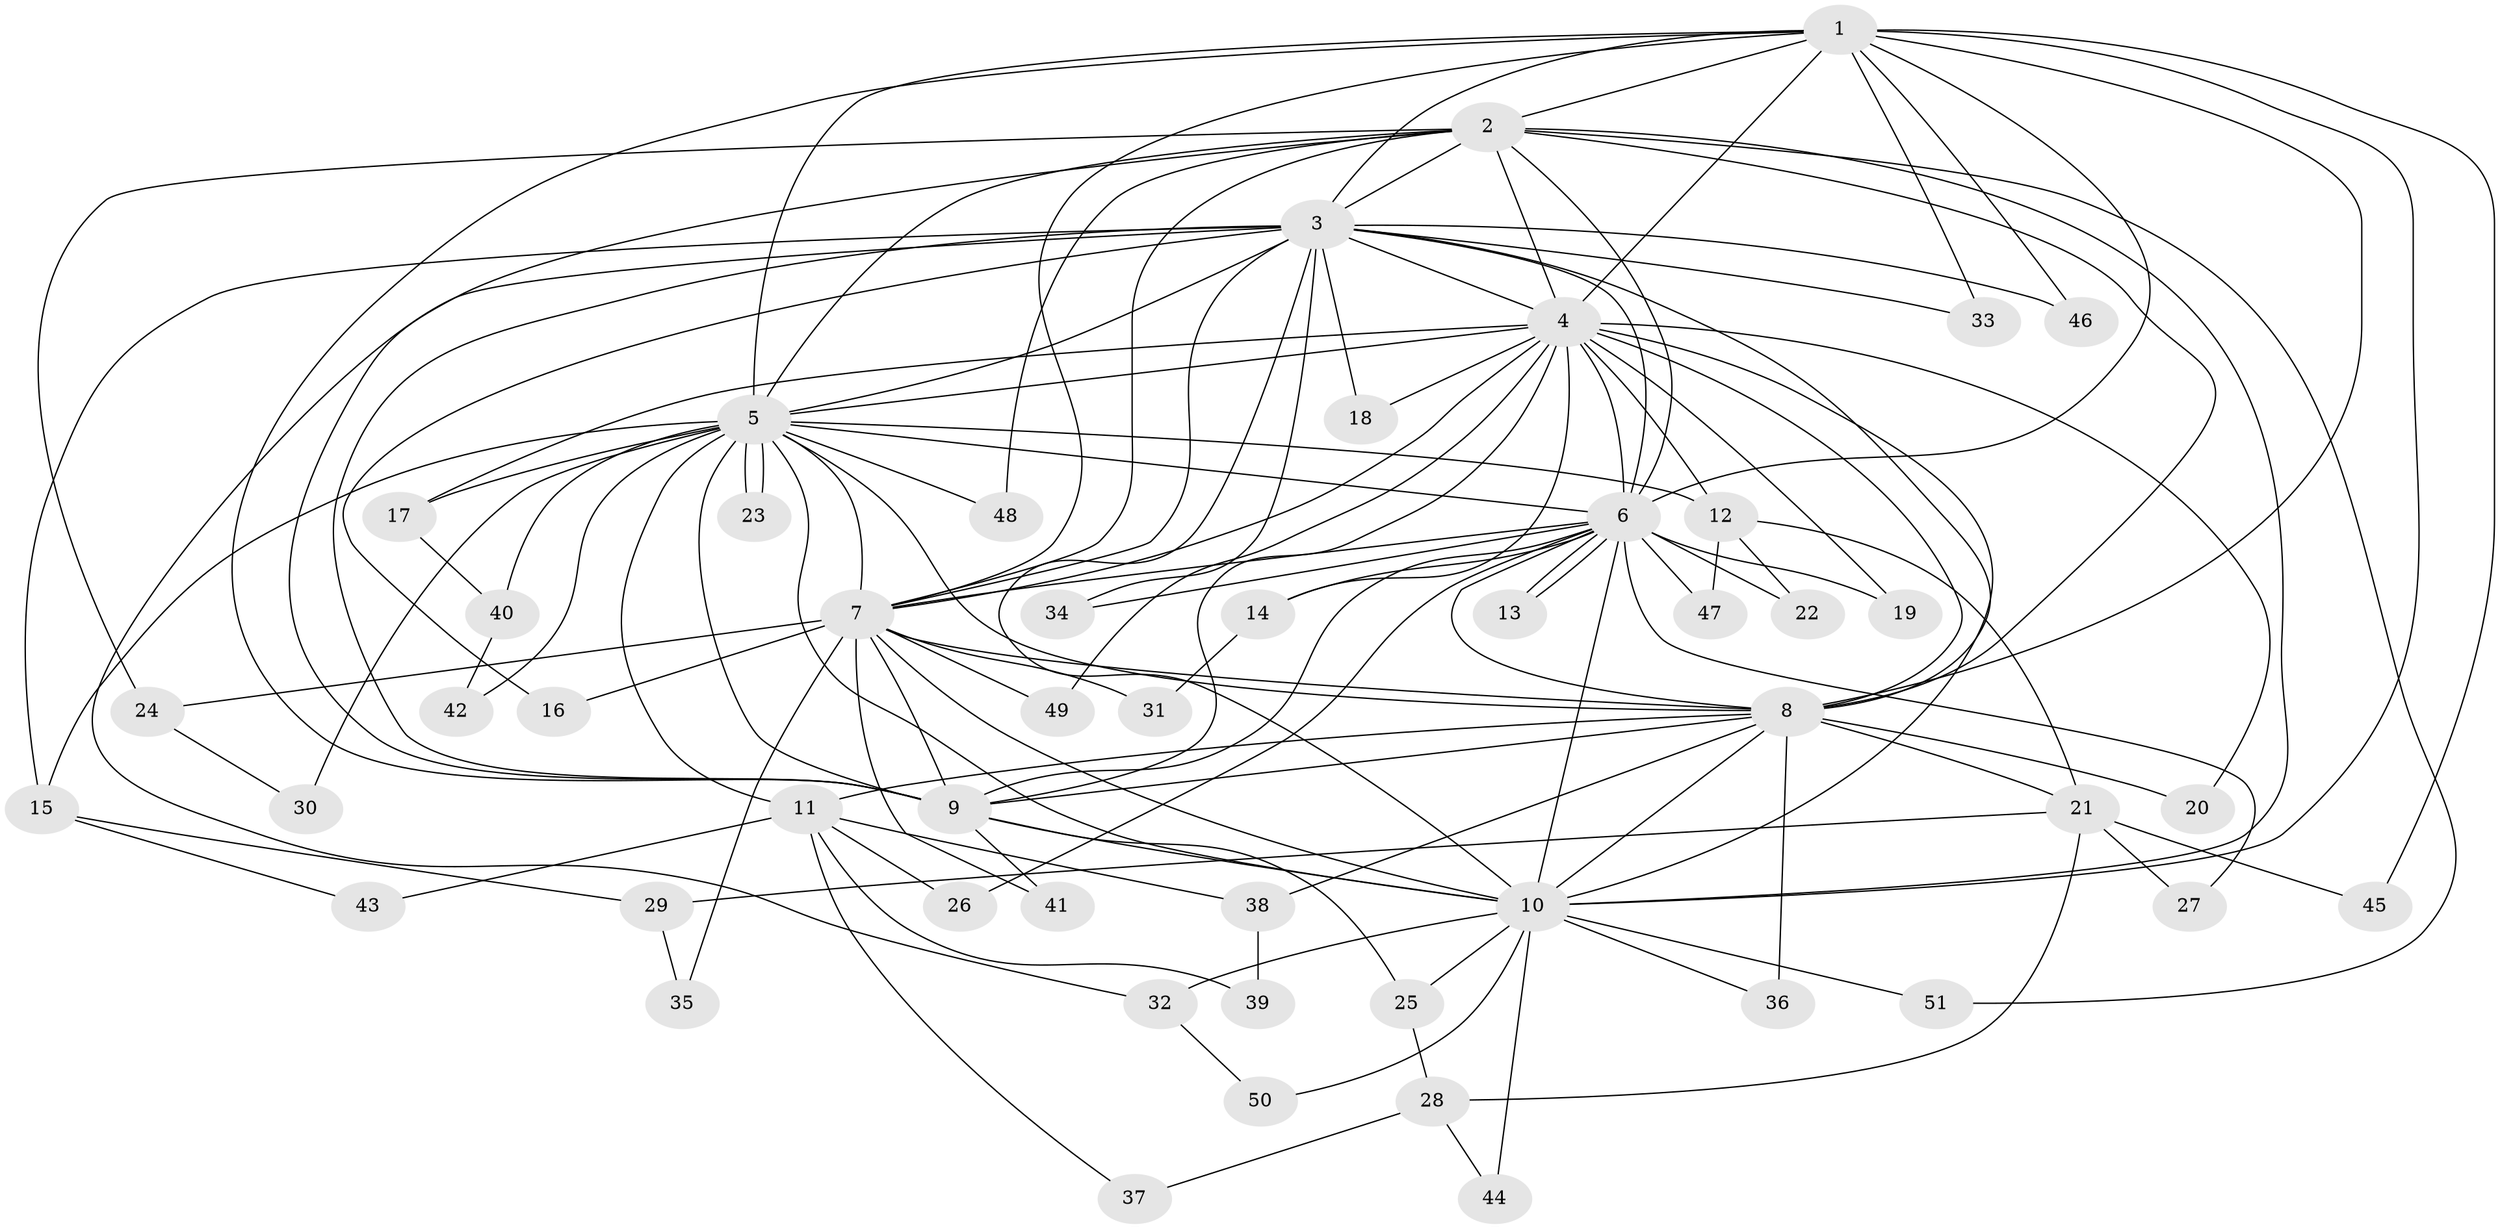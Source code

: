 // Generated by graph-tools (version 1.1) at 2025/01/03/09/25 03:01:18]
// undirected, 51 vertices, 127 edges
graph export_dot {
graph [start="1"]
  node [color=gray90,style=filled];
  1;
  2;
  3;
  4;
  5;
  6;
  7;
  8;
  9;
  10;
  11;
  12;
  13;
  14;
  15;
  16;
  17;
  18;
  19;
  20;
  21;
  22;
  23;
  24;
  25;
  26;
  27;
  28;
  29;
  30;
  31;
  32;
  33;
  34;
  35;
  36;
  37;
  38;
  39;
  40;
  41;
  42;
  43;
  44;
  45;
  46;
  47;
  48;
  49;
  50;
  51;
  1 -- 2;
  1 -- 3;
  1 -- 4;
  1 -- 5;
  1 -- 6;
  1 -- 7;
  1 -- 8;
  1 -- 9;
  1 -- 10;
  1 -- 33;
  1 -- 45;
  1 -- 46;
  2 -- 3;
  2 -- 4;
  2 -- 5;
  2 -- 6;
  2 -- 7;
  2 -- 8;
  2 -- 9;
  2 -- 10;
  2 -- 24;
  2 -- 48;
  2 -- 51;
  3 -- 4;
  3 -- 5;
  3 -- 6;
  3 -- 7;
  3 -- 8;
  3 -- 9;
  3 -- 10;
  3 -- 15;
  3 -- 16;
  3 -- 18;
  3 -- 32;
  3 -- 33;
  3 -- 34;
  3 -- 46;
  4 -- 5;
  4 -- 6;
  4 -- 7;
  4 -- 8;
  4 -- 9;
  4 -- 10;
  4 -- 12;
  4 -- 14;
  4 -- 17;
  4 -- 18;
  4 -- 19;
  4 -- 20;
  4 -- 49;
  5 -- 6;
  5 -- 7;
  5 -- 8;
  5 -- 9;
  5 -- 10;
  5 -- 11;
  5 -- 12;
  5 -- 15;
  5 -- 17;
  5 -- 23;
  5 -- 23;
  5 -- 30;
  5 -- 40;
  5 -- 42;
  5 -- 48;
  6 -- 7;
  6 -- 8;
  6 -- 9;
  6 -- 10;
  6 -- 13;
  6 -- 13;
  6 -- 14;
  6 -- 19;
  6 -- 22;
  6 -- 26;
  6 -- 27;
  6 -- 34;
  6 -- 47;
  7 -- 8;
  7 -- 9;
  7 -- 10;
  7 -- 16;
  7 -- 24;
  7 -- 31;
  7 -- 35;
  7 -- 41;
  7 -- 49;
  8 -- 9;
  8 -- 10;
  8 -- 11;
  8 -- 20;
  8 -- 21;
  8 -- 36;
  8 -- 38;
  9 -- 10;
  9 -- 25;
  9 -- 41;
  10 -- 25;
  10 -- 32;
  10 -- 36;
  10 -- 44;
  10 -- 50;
  10 -- 51;
  11 -- 26;
  11 -- 37;
  11 -- 38;
  11 -- 39;
  11 -- 43;
  12 -- 21;
  12 -- 22;
  12 -- 47;
  14 -- 31;
  15 -- 29;
  15 -- 43;
  17 -- 40;
  21 -- 27;
  21 -- 28;
  21 -- 29;
  21 -- 45;
  24 -- 30;
  25 -- 28;
  28 -- 37;
  28 -- 44;
  29 -- 35;
  32 -- 50;
  38 -- 39;
  40 -- 42;
}
